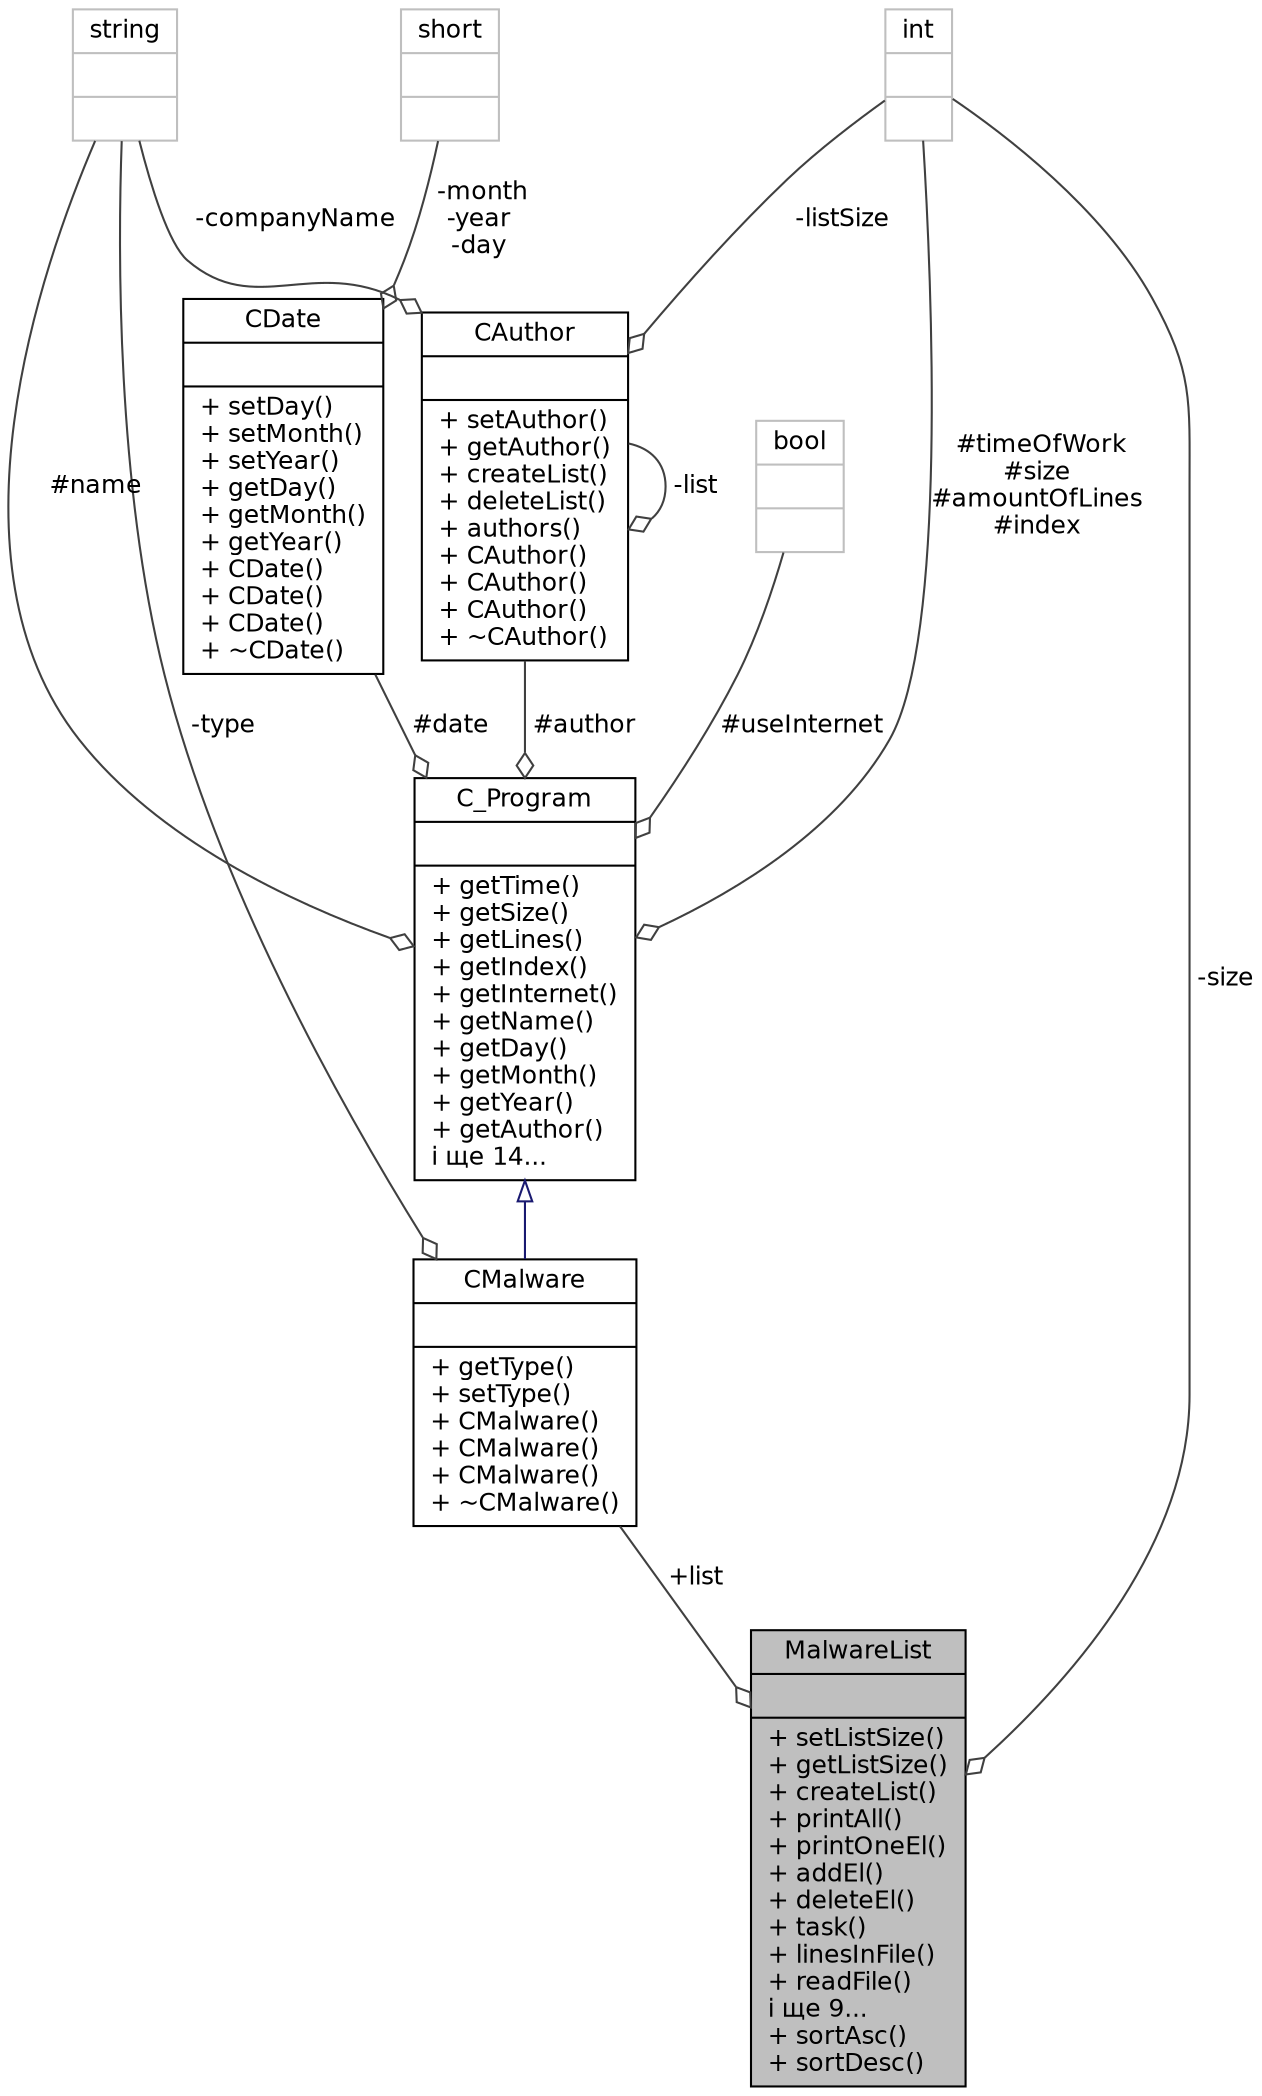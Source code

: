 digraph "MalwareList"
{
 // LATEX_PDF_SIZE
  edge [fontname="Helvetica",fontsize="12",labelfontname="Helvetica",labelfontsize="12"];
  node [fontname="Helvetica",fontsize="12",shape=record];
  Node1 [label="{MalwareList\n||+ setListSize()\l+ getListSize()\l+ createList()\l+ printAll()\l+ printOneEl()\l+ addEl()\l+ deleteEl()\l+ task()\l+ linesInFile()\l+ readFile()\lі ще  9...\l+ sortAsc()\l+ sortDesc()\l}",height=0.2,width=0.4,color="black", fillcolor="grey75", style="filled", fontcolor="black",tooltip=" "];
  Node2 -> Node1 [color="grey25",fontsize="12",style="solid",label=" +list" ,arrowhead="odiamond",fontname="Helvetica"];
  Node2 [label="{CMalware\n||+ getType()\l+ setType()\l+ CMalware()\l+ CMalware()\l+ CMalware()\l+ ~CMalware()\l}",height=0.2,width=0.4,color="black", fillcolor="white", style="filled",URL="$class_c_malware.html",tooltip=" "];
  Node3 -> Node2 [dir="back",color="midnightblue",fontsize="12",style="solid",arrowtail="onormal",fontname="Helvetica"];
  Node3 [label="{C_Program\n||+ getTime()\l+ getSize()\l+ getLines()\l+ getIndex()\l+ getInternet()\l+ getName()\l+ getDay()\l+ getMonth()\l+ getYear()\l+ getAuthor()\lі ще  14...\l}",height=0.2,width=0.4,color="black", fillcolor="white", style="filled",URL="$class_c___program.html",tooltip=" "];
  Node4 -> Node3 [color="grey25",fontsize="12",style="solid",label=" #timeOfWork\n#size\n#amountOfLines\n#index" ,arrowhead="odiamond",fontname="Helvetica"];
  Node4 [label="{int\n||}",height=0.2,width=0.4,color="grey75", fillcolor="white", style="filled",tooltip=" "];
  Node5 -> Node3 [color="grey25",fontsize="12",style="solid",label=" #name" ,arrowhead="odiamond",fontname="Helvetica"];
  Node5 [label="{string\n||}",height=0.2,width=0.4,color="grey75", fillcolor="white", style="filled",tooltip=" "];
  Node6 -> Node3 [color="grey25",fontsize="12",style="solid",label=" #useInternet" ,arrowhead="odiamond",fontname="Helvetica"];
  Node6 [label="{bool\n||}",height=0.2,width=0.4,color="grey75", fillcolor="white", style="filled",tooltip=" "];
  Node7 -> Node3 [color="grey25",fontsize="12",style="solid",label=" #date" ,arrowhead="odiamond",fontname="Helvetica"];
  Node7 [label="{CDate\n||+ setDay()\l+ setMonth()\l+ setYear()\l+ getDay()\l+ getMonth()\l+ getYear()\l+ CDate()\l+ CDate()\l+ CDate()\l+ ~CDate()\l}",height=0.2,width=0.4,color="black", fillcolor="white", style="filled",URL="$class_c_date.html",tooltip=" "];
  Node8 -> Node7 [color="grey25",fontsize="12",style="solid",label=" -month\n-year\n-day" ,arrowhead="odiamond",fontname="Helvetica"];
  Node8 [label="{short\n||}",height=0.2,width=0.4,color="grey75", fillcolor="white", style="filled",tooltip=" "];
  Node9 -> Node3 [color="grey25",fontsize="12",style="solid",label=" #author" ,arrowhead="odiamond",fontname="Helvetica"];
  Node9 [label="{CAuthor\n||+ setAuthor()\l+ getAuthor()\l+ createList()\l+ deleteList()\l+ authors()\l+ CAuthor()\l+ CAuthor()\l+ CAuthor()\l+ ~CAuthor()\l}",height=0.2,width=0.4,color="black", fillcolor="white", style="filled",URL="$class_c_author.html",tooltip=" "];
  Node4 -> Node9 [color="grey25",fontsize="12",style="solid",label=" -listSize" ,arrowhead="odiamond",fontname="Helvetica"];
  Node5 -> Node9 [color="grey25",fontsize="12",style="solid",label=" -companyName" ,arrowhead="odiamond",fontname="Helvetica"];
  Node9 -> Node9 [color="grey25",fontsize="12",style="solid",label=" -list" ,arrowhead="odiamond",fontname="Helvetica"];
  Node5 -> Node2 [color="grey25",fontsize="12",style="solid",label=" -type" ,arrowhead="odiamond",fontname="Helvetica"];
  Node4 -> Node1 [color="grey25",fontsize="12",style="solid",label=" -size" ,arrowhead="odiamond",fontname="Helvetica"];
}
